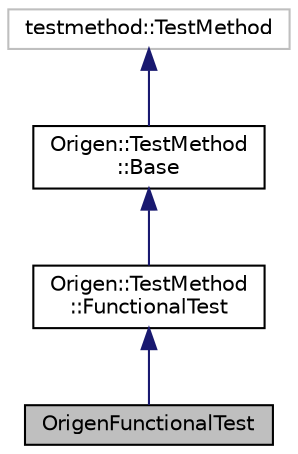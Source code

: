 digraph "OrigenFunctionalTest"
{
  edge [fontname="Helvetica",fontsize="10",labelfontname="Helvetica",labelfontsize="10"];
  node [fontname="Helvetica",fontsize="10",shape=record];
  Node1 [label="OrigenFunctionalTest",height=0.2,width=0.4,color="black", fillcolor="grey75", style="filled" fontcolor="black"];
  Node2 -> Node1 [dir="back",color="midnightblue",fontsize="10",style="solid",fontname="Helvetica"];
  Node2 [label="Origen::TestMethod\l::FunctionalTest",height=0.2,width=0.4,color="black", fillcolor="white", style="filled",URL="$class_origen_1_1_test_method_1_1_functional_test.html"];
  Node3 -> Node2 [dir="back",color="midnightblue",fontsize="10",style="solid",fontname="Helvetica"];
  Node3 [label="Origen::TestMethod\l::Base",height=0.2,width=0.4,color="black", fillcolor="white", style="filled",URL="$class_origen_1_1_test_method_1_1_base.html"];
  Node4 -> Node3 [dir="back",color="midnightblue",fontsize="10",style="solid",fontname="Helvetica"];
  Node4 [label="testmethod::TestMethod",height=0.2,width=0.4,color="grey75", fillcolor="white", style="filled"];
}
